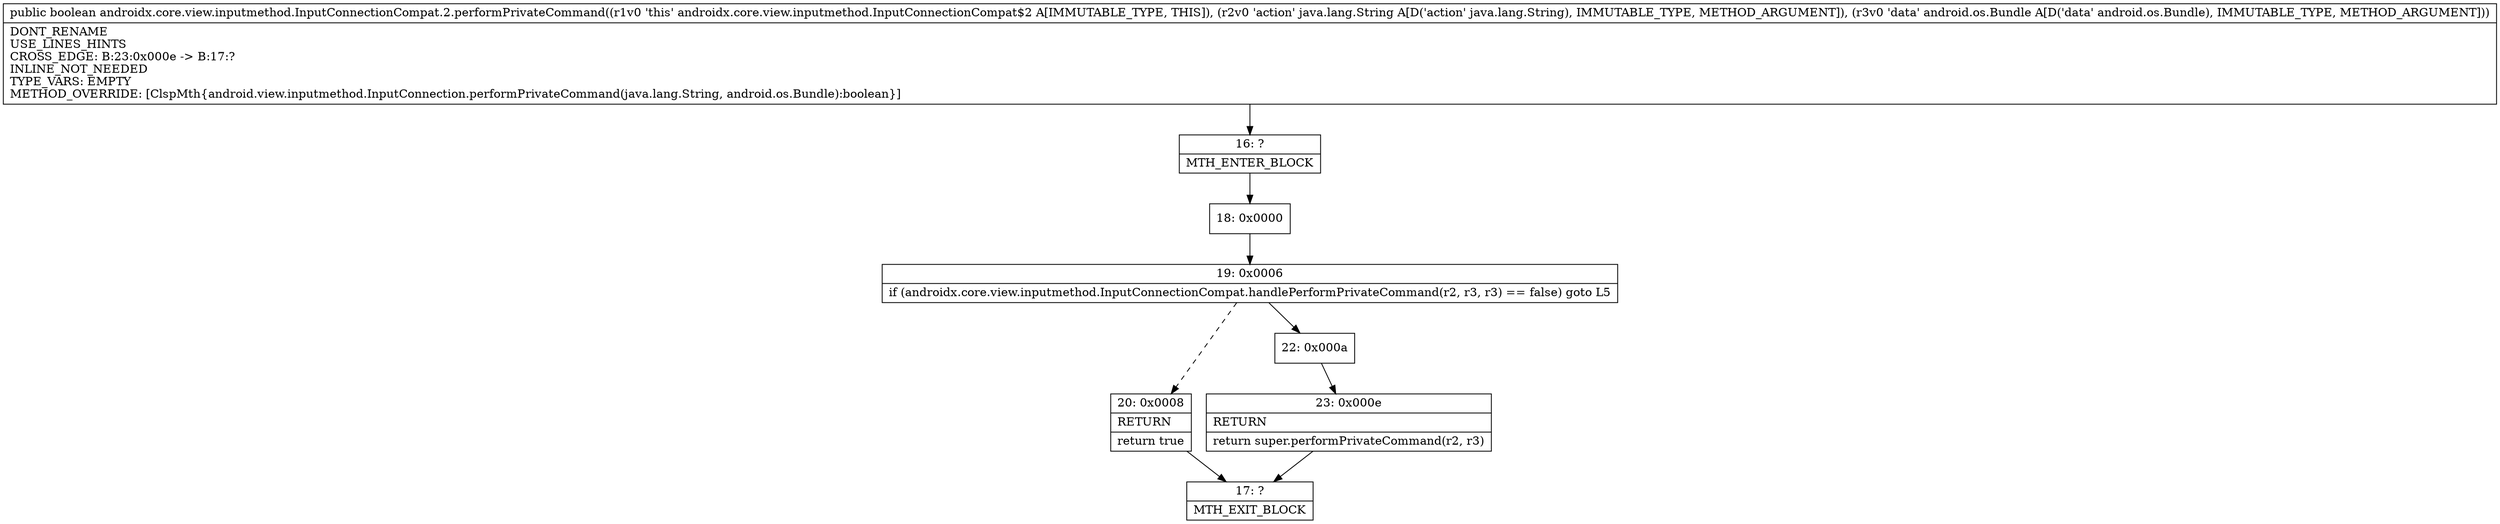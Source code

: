 digraph "CFG forandroidx.core.view.inputmethod.InputConnectionCompat.2.performPrivateCommand(Ljava\/lang\/String;Landroid\/os\/Bundle;)Z" {
Node_16 [shape=record,label="{16\:\ ?|MTH_ENTER_BLOCK\l}"];
Node_18 [shape=record,label="{18\:\ 0x0000}"];
Node_19 [shape=record,label="{19\:\ 0x0006|if (androidx.core.view.inputmethod.InputConnectionCompat.handlePerformPrivateCommand(r2, r3, r3) == false) goto L5\l}"];
Node_20 [shape=record,label="{20\:\ 0x0008|RETURN\l|return true\l}"];
Node_17 [shape=record,label="{17\:\ ?|MTH_EXIT_BLOCK\l}"];
Node_22 [shape=record,label="{22\:\ 0x000a}"];
Node_23 [shape=record,label="{23\:\ 0x000e|RETURN\l|return super.performPrivateCommand(r2, r3)\l}"];
MethodNode[shape=record,label="{public boolean androidx.core.view.inputmethod.InputConnectionCompat.2.performPrivateCommand((r1v0 'this' androidx.core.view.inputmethod.InputConnectionCompat$2 A[IMMUTABLE_TYPE, THIS]), (r2v0 'action' java.lang.String A[D('action' java.lang.String), IMMUTABLE_TYPE, METHOD_ARGUMENT]), (r3v0 'data' android.os.Bundle A[D('data' android.os.Bundle), IMMUTABLE_TYPE, METHOD_ARGUMENT]))  | DONT_RENAME\lUSE_LINES_HINTS\lCROSS_EDGE: B:23:0x000e \-\> B:17:?\lINLINE_NOT_NEEDED\lTYPE_VARS: EMPTY\lMETHOD_OVERRIDE: [ClspMth\{android.view.inputmethod.InputConnection.performPrivateCommand(java.lang.String, android.os.Bundle):boolean\}]\l}"];
MethodNode -> Node_16;Node_16 -> Node_18;
Node_18 -> Node_19;
Node_19 -> Node_20[style=dashed];
Node_19 -> Node_22;
Node_20 -> Node_17;
Node_22 -> Node_23;
Node_23 -> Node_17;
}

